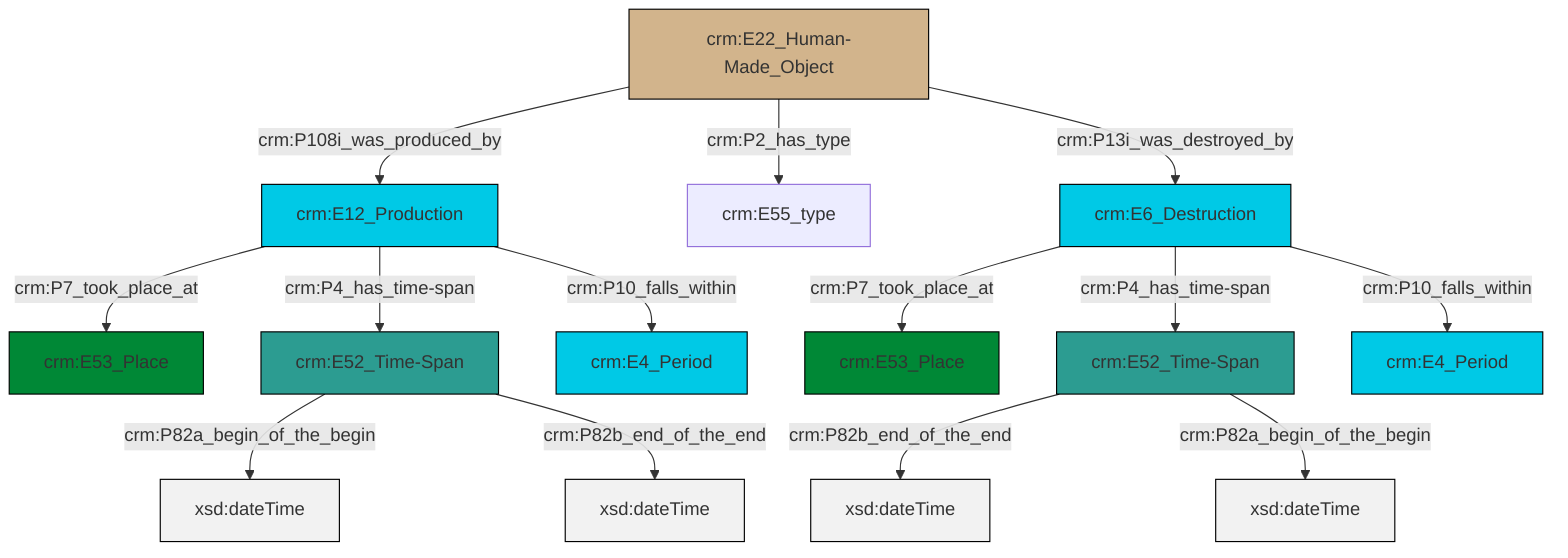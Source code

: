graph TD
classDef Literal fill:#f2f2f2,stroke:#000000;
classDef CRM_Entity fill:#FFFFFF,stroke:#000000;
classDef Temporal_Entity fill:#00C9E6, stroke:#000000;
classDef Type fill:#E18312, stroke:#000000;
classDef Time-Span fill:#2C9C91, stroke:#000000;
classDef Appellation fill:#FFEB7F, stroke:#000000;
classDef Place fill:#008836, stroke:#000000;
classDef Persistent_Item fill:#B266B2, stroke:#000000;
classDef Conceptual_Object fill:#FFD700, stroke:#000000;
classDef Physical_Thing fill:#D2B48C, stroke:#000000;
classDef Actor fill:#f58aad, stroke:#000000;
classDef PC_Classes fill:#4ce600, stroke:#000000;
classDef Multi fill:#cccccc,stroke:#000000;

0["crm:E22_Human-Made_Object"]:::Physical_Thing -->|crm:P108i_was_produced_by| 1["crm:E12_Production"]:::Temporal_Entity
2["crm:E52_Time-Span"]:::Time-Span -->|crm:P82a_begin_of_the_begin| 3[xsd:dateTime]:::Literal
4["crm:E6_Destruction"]:::Temporal_Entity -->|crm:P7_took_place_at| 5["crm:E53_Place"]:::Place
6["crm:E52_Time-Span"]:::Time-Span -->|crm:P82b_end_of_the_end| 7[xsd:dateTime]:::Literal
2["crm:E52_Time-Span"]:::Time-Span -->|crm:P82b_end_of_the_end| 11[xsd:dateTime]:::Literal
6["crm:E52_Time-Span"]:::Time-Span -->|crm:P82a_begin_of_the_begin| 12[xsd:dateTime]:::Literal
1["crm:E12_Production"]:::Temporal_Entity -->|crm:P7_took_place_at| 13["crm:E53_Place"]:::Place
4["crm:E6_Destruction"]:::Temporal_Entity -->|crm:P4_has_time-span| 6["crm:E52_Time-Span"]:::Time-Span
1["crm:E12_Production"]:::Temporal_Entity -->|crm:P4_has_time-span| 2["crm:E52_Time-Span"]:::Time-Span
1["crm:E12_Production"]:::Temporal_Entity -->|crm:P10_falls_within| 8["crm:E4_Period"]:::Temporal_Entity
0["crm:E22_Human-Made_Object"]:::Physical_Thing -->|crm:P2_has_type| 19["crm:E55_type"]:::Default
4["crm:E6_Destruction"]:::Temporal_Entity -->|crm:P10_falls_within| 21["crm:E4_Period"]:::Temporal_Entity
0["crm:E22_Human-Made_Object"]:::Physical_Thing -->|crm:P13i_was_destroyed_by| 4["crm:E6_Destruction"]:::Temporal_Entity